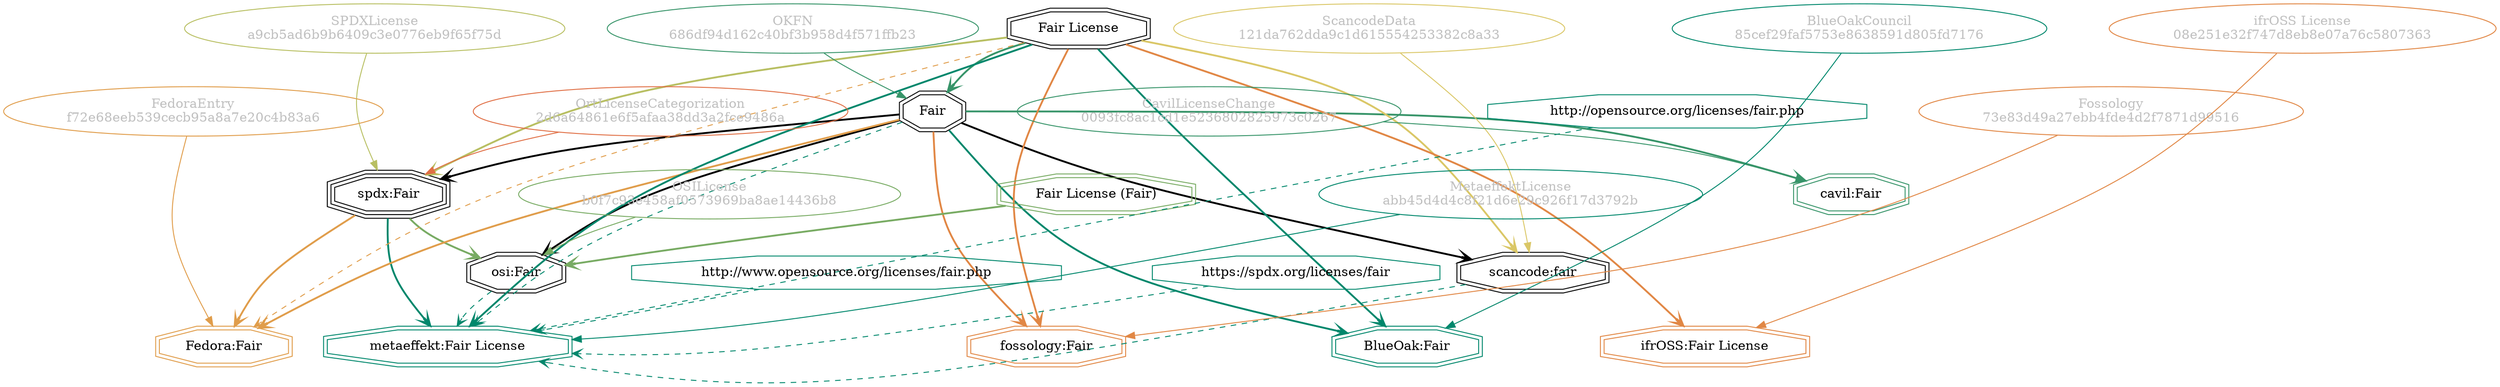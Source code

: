 strict digraph {
    node [shape=box];
    graph [splines=curved];
    1701 [label="SPDXLicense\na9cb5ad6b9b6409c3e0776eb9f65f75d"
         ,fontcolor=gray
         ,color="#b8bf62"
         ,fillcolor="beige;1"
         ,shape=ellipse];
    1702 [label="spdx:Fair"
         ,shape=tripleoctagon];
    1703 [label=Fair
         ,shape=doubleoctagon];
    1704 [label="Fair License"
         ,shape=doubleoctagon];
    5029 [label="OSILicense\nb0f7c93e458af0573969ba8ae14436b8"
         ,fontcolor=gray
         ,color="#78ab63"
         ,fillcolor="beige;1"
         ,shape=ellipse];
    5030 [label="osi:Fair"
         ,shape=doubleoctagon];
    5031 [label="Fair License (Fair)"
         ,color="#78ab63"
         ,shape=doubleoctagon];
    6374 [label="FedoraEntry\nf72e68eeb539cecb95a8a7e20c4b83a6"
         ,fontcolor=gray
         ,color="#e09d4b"
         ,fillcolor="beige;1"
         ,shape=ellipse];
    6375 [label="Fedora:Fair"
         ,color="#e09d4b"
         ,shape=doubleoctagon];
    9097 [label="BlueOakCouncil\n85cef29faf5753e8638591d805fd7176"
         ,fontcolor=gray
         ,color="#00876c"
         ,fillcolor="beige;1"
         ,shape=ellipse];
    9098 [label="BlueOak:Fair"
         ,color="#00876c"
         ,shape=doubleoctagon];
    15358 [label="ScancodeData\n121da762dda9c1d615554253382c8a33"
          ,fontcolor=gray
          ,color="#dac767"
          ,fillcolor="beige;1"
          ,shape=ellipse];
    15359 [label="scancode:fair"
          ,shape=doubleoctagon];
    26687 [label="Fossology\n73e83d49a27ebb4fde4d2f7871d99516"
          ,fontcolor=gray
          ,color="#e18745"
          ,fillcolor="beige;1"
          ,shape=ellipse];
    26688 [label="fossology:Fair"
          ,color="#e18745"
          ,shape=doubleoctagon];
    28298 [label="OKFN\n686df94d162c40bf3b958d4f571ffb23"
          ,fontcolor=gray
          ,color="#379469"
          ,fillcolor="beige;1"
          ,shape=ellipse];
    28685 [label="OrtLicenseCategorization\n2d6a64861e6f5afaa38dd3a2fce9486a"
          ,fontcolor=gray
          ,color="#e06f45"
          ,fillcolor="beige;1"
          ,shape=ellipse];
    36788 [label="CavilLicenseChange\n0093fc8ac1cd1e5236802825973c0267"
          ,fontcolor=gray
          ,color="#379469"
          ,fillcolor="beige;1"
          ,shape=ellipse];
    36789 [label="cavil:Fair"
          ,color="#379469"
          ,shape=doubleoctagon];
    42120 [label="MetaeffektLicense\nabb45d4d4c8f21d6e29c926f17d3792b"
          ,fontcolor=gray
          ,color="#00876c"
          ,fillcolor="beige;1"
          ,shape=ellipse];
    42121 [label="metaeffekt:Fair License"
          ,color="#00876c"
          ,shape=doubleoctagon];
    42122 [label="http://opensource.org/licenses/fair.php"
          ,color="#00876c"
          ,shape=octagon];
    42124 [label="http://www.opensource.org/licenses/fair.php"
          ,color="#00876c"
          ,shape=octagon];
    42126 [label="https://spdx.org/licenses/fair"
          ,color="#00876c"
          ,shape=octagon];
    54464 [label="ifrOSS License\n08e251e32f747d8eb8e07a76c5807363"
          ,fontcolor=gray
          ,color="#e18745"
          ,fillcolor="beige;1"
          ,shape=ellipse];
    54465 [label="ifrOSS:Fair License"
          ,color="#e18745"
          ,shape=doubleoctagon];
    1701 -> 1702 [weight=0.5
                 ,color="#b8bf62"];
    1702 -> 5030 [style=bold
                 ,arrowhead=vee
                 ,weight=0.7
                 ,color="#78ab63"];
    1702 -> 6375 [style=bold
                 ,arrowhead=vee
                 ,weight=0.7
                 ,color="#e09d4b"];
    1702 -> 42121 [style=bold
                  ,arrowhead=vee
                  ,weight=0.7
                  ,color="#00876c"];
    1703 -> 1702 [style=bold
                 ,arrowhead=vee
                 ,weight=0.7];
    1703 -> 5030 [style=bold
                 ,arrowhead=vee
                 ,weight=0.7];
    1703 -> 6375 [style=bold
                 ,arrowhead=vee
                 ,weight=0.7
                 ,color="#e09d4b"];
    1703 -> 6375 [style=bold
                 ,arrowhead=vee
                 ,weight=0.7
                 ,color="#e09d4b"];
    1703 -> 9098 [style=bold
                 ,arrowhead=vee
                 ,weight=0.7
                 ,color="#00876c"];
    1703 -> 15359 [style=bold
                  ,arrowhead=vee
                  ,weight=0.7];
    1703 -> 26688 [style=bold
                  ,arrowhead=vee
                  ,weight=0.7
                  ,color="#e18745"];
    1703 -> 36789 [style=bold
                  ,arrowhead=vee
                  ,weight=0.7
                  ,color="#379469"];
    1703 -> 36789 [style=bold
                  ,arrowhead=vee
                  ,weight=0.7
                  ,color="#379469"];
    1703 -> 42121 [style=dashed
                  ,arrowhead=vee
                  ,weight=0.5
                  ,color="#00876c"];
    1704 -> 1702 [style=bold
                 ,arrowhead=vee
                 ,weight=0.7
                 ,color="#b8bf62"];
    1704 -> 1703 [style=bold
                 ,arrowhead=vee
                 ,weight=0.7
                 ,color="#379469"];
    1704 -> 6375 [style=dashed
                 ,arrowhead=vee
                 ,weight=0.5
                 ,color="#e09d4b"];
    1704 -> 9098 [style=bold
                 ,arrowhead=vee
                 ,weight=0.7
                 ,color="#00876c"];
    1704 -> 15359 [style=bold
                  ,arrowhead=vee
                  ,weight=0.7
                  ,color="#dac767"];
    1704 -> 26688 [style=bold
                  ,arrowhead=vee
                  ,weight=0.7
                  ,color="#e18745"];
    1704 -> 42121 [style=bold
                  ,arrowhead=vee
                  ,weight=0.7
                  ,color="#00876c"];
    1704 -> 42121 [style=bold
                  ,arrowhead=vee
                  ,weight=0.7
                  ,color="#00876c"];
    1704 -> 54465 [style=bold
                  ,arrowhead=vee
                  ,weight=0.7
                  ,color="#e18745"];
    1704 -> 54465 [style=bold
                  ,arrowhead=vee
                  ,weight=0.7
                  ,color="#e18745"];
    5029 -> 5030 [weight=0.5
                 ,color="#78ab63"];
    5030 -> 42121 [style=dashed
                  ,arrowhead=vee
                  ,weight=0.5
                  ,color="#00876c"];
    5031 -> 5030 [style=bold
                 ,arrowhead=vee
                 ,weight=0.7
                 ,color="#78ab63"];
    6374 -> 6375 [weight=0.5
                 ,color="#e09d4b"];
    9097 -> 9098 [weight=0.5
                 ,color="#00876c"];
    15358 -> 15359 [weight=0.5
                   ,color="#dac767"];
    15359 -> 42121 [style=dashed
                   ,arrowhead=vee
                   ,weight=0.5
                   ,color="#00876c"];
    26687 -> 26688 [weight=0.5
                   ,color="#e18745"];
    28298 -> 1703 [weight=0.5
                  ,color="#379469"];
    28685 -> 1702 [weight=0.5
                  ,color="#e06f45"];
    36788 -> 36789 [weight=0.5
                   ,color="#379469"];
    42120 -> 42121 [weight=0.5
                   ,color="#00876c"];
    42122 -> 42121 [style=dashed
                   ,arrowhead=vee
                   ,weight=0.5
                   ,color="#00876c"];
    42124 -> 42121 [style=dashed
                   ,arrowhead=vee
                   ,weight=0.5
                   ,color="#00876c"];
    42126 -> 42121 [style=dashed
                   ,arrowhead=vee
                   ,weight=0.5
                   ,color="#00876c"];
    54464 -> 54465 [weight=0.5
                   ,color="#e18745"];
}

